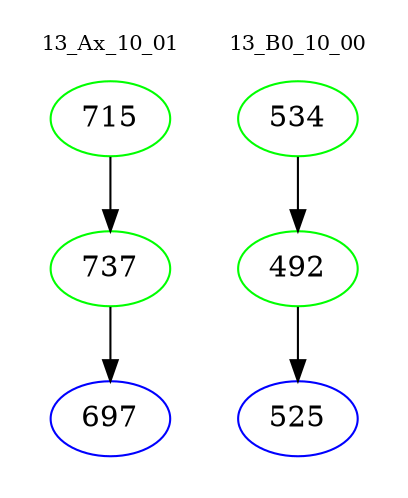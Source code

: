 digraph{
subgraph cluster_0 {
color = white
label = "13_Ax_10_01";
fontsize=10;
T0_715 [label="715", color="green"]
T0_715 -> T0_737 [color="black"]
T0_737 [label="737", color="green"]
T0_737 -> T0_697 [color="black"]
T0_697 [label="697", color="blue"]
}
subgraph cluster_1 {
color = white
label = "13_B0_10_00";
fontsize=10;
T1_534 [label="534", color="green"]
T1_534 -> T1_492 [color="black"]
T1_492 [label="492", color="green"]
T1_492 -> T1_525 [color="black"]
T1_525 [label="525", color="blue"]
}
}
